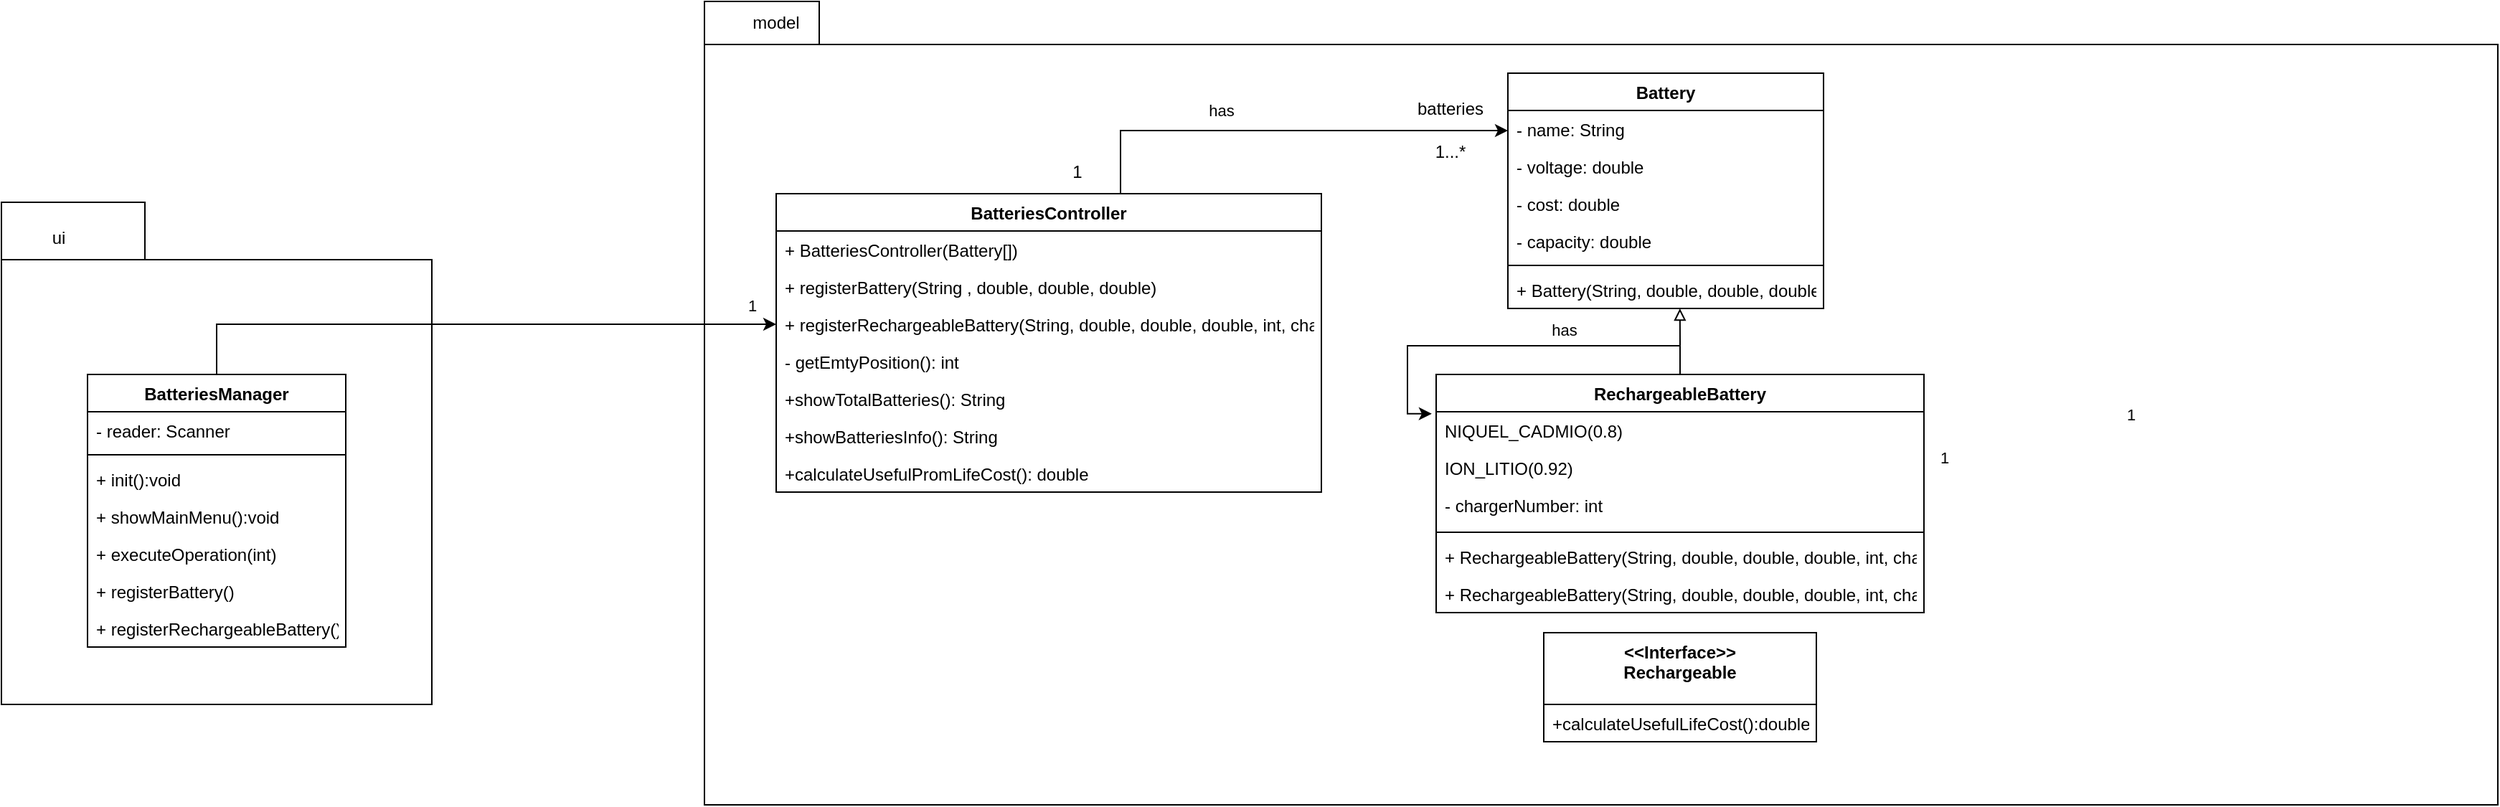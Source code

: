 <mxfile version="17.4.6" type="device"><diagram id="C5RBs43oDa-KdzZeNtuy" name="Page-1"><mxGraphModel dx="1741" dy="474" grid="1" gridSize="10" guides="1" tooltips="1" connect="1" arrows="1" fold="1" page="1" pageScale="1" pageWidth="827" pageHeight="1169" math="0" shadow="0"><root><mxCell id="WIyWlLk6GJQsqaUBKTNV-0"/><mxCell id="WIyWlLk6GJQsqaUBKTNV-1" parent="WIyWlLk6GJQsqaUBKTNV-0"/><mxCell id="KFI_tv-5zw9wPE4CrSgS-22" value="" style="shape=folder;fontStyle=1;spacingTop=10;tabWidth=100;tabHeight=40;tabPosition=left;html=1;" parent="WIyWlLk6GJQsqaUBKTNV-1" vertex="1"><mxGeometry x="-460" y="160" width="300" height="350" as="geometry"/></mxCell><mxCell id="jB546RNpSq8ED-jLLwOU-40" value="" style="shape=folder;fontStyle=1;spacingTop=10;tabWidth=80;tabHeight=30;tabPosition=left;html=1;" parent="WIyWlLk6GJQsqaUBKTNV-1" vertex="1"><mxGeometry x="30" y="20" width="1250" height="560" as="geometry"/></mxCell><mxCell id="jB546RNpSq8ED-jLLwOU-0" value="Battery" style="swimlane;fontStyle=1;align=center;verticalAlign=top;childLayout=stackLayout;horizontal=1;startSize=26;horizontalStack=0;resizeParent=1;resizeParentMax=0;resizeLast=0;collapsible=1;marginBottom=0;" parent="WIyWlLk6GJQsqaUBKTNV-1" vertex="1"><mxGeometry x="590" y="70" width="220" height="164" as="geometry"/></mxCell><mxCell id="FKiozMZ1DX3AK9-L08KK-1" value="- name: String" style="text;strokeColor=none;fillColor=none;align=left;verticalAlign=top;spacingLeft=4;spacingRight=4;overflow=hidden;rotatable=0;points=[[0,0.5],[1,0.5]];portConstraint=eastwest;" parent="jB546RNpSq8ED-jLLwOU-0" vertex="1"><mxGeometry y="26" width="220" height="26" as="geometry"/></mxCell><mxCell id="jB546RNpSq8ED-jLLwOU-31" value="- voltage: double" style="text;strokeColor=none;fillColor=none;align=left;verticalAlign=top;spacingLeft=4;spacingRight=4;overflow=hidden;rotatable=0;points=[[0,0.5],[1,0.5]];portConstraint=eastwest;" parent="jB546RNpSq8ED-jLLwOU-0" vertex="1"><mxGeometry y="52" width="220" height="26" as="geometry"/></mxCell><mxCell id="jB546RNpSq8ED-jLLwOU-33" value="- cost: double" style="text;strokeColor=none;fillColor=none;align=left;verticalAlign=top;spacingLeft=4;spacingRight=4;overflow=hidden;rotatable=0;points=[[0,0.5],[1,0.5]];portConstraint=eastwest;" parent="jB546RNpSq8ED-jLLwOU-0" vertex="1"><mxGeometry y="78" width="220" height="26" as="geometry"/></mxCell><mxCell id="jB546RNpSq8ED-jLLwOU-32" value="- capacity: double" style="text;strokeColor=none;fillColor=none;align=left;verticalAlign=top;spacingLeft=4;spacingRight=4;overflow=hidden;rotatable=0;points=[[0,0.5],[1,0.5]];portConstraint=eastwest;" parent="jB546RNpSq8ED-jLLwOU-0" vertex="1"><mxGeometry y="104" width="220" height="26" as="geometry"/></mxCell><mxCell id="jB546RNpSq8ED-jLLwOU-2" value="" style="line;strokeWidth=1;fillColor=none;align=left;verticalAlign=middle;spacingTop=-1;spacingLeft=3;spacingRight=3;rotatable=0;labelPosition=right;points=[];portConstraint=eastwest;" parent="jB546RNpSq8ED-jLLwOU-0" vertex="1"><mxGeometry y="130" width="220" height="8" as="geometry"/></mxCell><mxCell id="jB546RNpSq8ED-jLLwOU-3" value="+ Battery(String, double, double, double)" style="text;strokeColor=none;fillColor=none;align=left;verticalAlign=top;spacingLeft=4;spacingRight=4;overflow=hidden;rotatable=0;points=[[0,0.5],[1,0.5]];portConstraint=eastwest;" parent="jB546RNpSq8ED-jLLwOU-0" vertex="1"><mxGeometry y="138" width="220" height="26" as="geometry"/></mxCell><mxCell id="jB546RNpSq8ED-jLLwOU-34" style="edgeStyle=orthogonalEdgeStyle;rounded=0;orthogonalLoop=1;jettySize=auto;html=1;entryX=0.545;entryY=1;entryDx=0;entryDy=0;entryPerimeter=0;endArrow=block;endFill=0;" parent="WIyWlLk6GJQsqaUBKTNV-1" source="jB546RNpSq8ED-jLLwOU-4" target="jB546RNpSq8ED-jLLwOU-3" edge="1"><mxGeometry relative="1" as="geometry"/></mxCell><mxCell id="jB546RNpSq8ED-jLLwOU-4" value="RechargeableBattery" style="swimlane;fontStyle=1;align=center;verticalAlign=top;childLayout=stackLayout;horizontal=1;startSize=26;horizontalStack=0;resizeParent=1;resizeParentMax=0;resizeLast=0;collapsible=1;marginBottom=0;" parent="WIyWlLk6GJQsqaUBKTNV-1" vertex="1"><mxGeometry x="540" y="280" width="340" height="166" as="geometry"/></mxCell><mxCell id="0pW0i8vypaOFYtvn54Q8-5" value="NIQUEL_CADMIO(0.8)" style="text;strokeColor=none;fillColor=none;align=left;verticalAlign=top;spacingLeft=4;spacingRight=4;overflow=hidden;rotatable=0;points=[[0,0.5],[1,0.5]];portConstraint=eastwest;" parent="jB546RNpSq8ED-jLLwOU-4" vertex="1"><mxGeometry y="26" width="340" height="26" as="geometry"/></mxCell><mxCell id="0pW0i8vypaOFYtvn54Q8-8" value="ION_LITIO(0.92)" style="text;strokeColor=none;fillColor=none;align=left;verticalAlign=top;spacingLeft=4;spacingRight=4;overflow=hidden;rotatable=0;points=[[0,0.5],[1,0.5]];portConstraint=eastwest;" parent="jB546RNpSq8ED-jLLwOU-4" vertex="1"><mxGeometry y="52" width="340" height="26" as="geometry"/></mxCell><mxCell id="jB546RNpSq8ED-jLLwOU-5" value="- chargerNumber: int " style="text;strokeColor=none;fillColor=none;align=left;verticalAlign=top;spacingLeft=4;spacingRight=4;overflow=hidden;rotatable=0;points=[[0,0.5],[1,0.5]];portConstraint=eastwest;" parent="jB546RNpSq8ED-jLLwOU-4" vertex="1"><mxGeometry y="78" width="340" height="28" as="geometry"/></mxCell><mxCell id="jB546RNpSq8ED-jLLwOU-6" value="" style="line;strokeWidth=1;fillColor=none;align=left;verticalAlign=middle;spacingTop=-1;spacingLeft=3;spacingRight=3;rotatable=0;labelPosition=right;points=[];portConstraint=eastwest;" parent="jB546RNpSq8ED-jLLwOU-4" vertex="1"><mxGeometry y="106" width="340" height="8" as="geometry"/></mxCell><mxCell id="jB546RNpSq8ED-jLLwOU-7" value="+ RechargeableBattery(String, double, double, double, int, char)" style="text;strokeColor=none;fillColor=none;align=left;verticalAlign=top;spacingLeft=4;spacingRight=4;overflow=hidden;rotatable=0;points=[[0,0.5],[1,0.5]];portConstraint=eastwest;" parent="jB546RNpSq8ED-jLLwOU-4" vertex="1"><mxGeometry y="114" width="340" height="26" as="geometry"/></mxCell><mxCell id="cLXHdFCk7IIMuCd31Fu8-0" value="+ RechargeableBattery(String, double, double, double, int, char)" style="text;strokeColor=none;fillColor=none;align=left;verticalAlign=top;spacingLeft=4;spacingRight=4;overflow=hidden;rotatable=0;points=[[0,0.5],[1,0.5]];portConstraint=eastwest;" vertex="1" parent="jB546RNpSq8ED-jLLwOU-4"><mxGeometry y="140" width="340" height="26" as="geometry"/></mxCell><mxCell id="0pW0i8vypaOFYtvn54Q8-9" style="edgeStyle=orthogonalEdgeStyle;rounded=0;orthogonalLoop=1;jettySize=auto;html=1;entryX=-0.009;entryY=0.054;entryDx=0;entryDy=0;entryPerimeter=0;" parent="jB546RNpSq8ED-jLLwOU-4" source="jB546RNpSq8ED-jLLwOU-4" target="0pW0i8vypaOFYtvn54Q8-5" edge="1"><mxGeometry relative="1" as="geometry"/></mxCell><mxCell id="0pW0i8vypaOFYtvn54Q8-10" value="has" style="edgeLabel;html=1;align=center;verticalAlign=middle;resizable=0;points=[];" parent="0pW0i8vypaOFYtvn54Q8-9" connectable="0" vertex="1"><mxGeometry x="-0.205" y="1" relative="1" as="geometry"><mxPoint x="8" y="-12" as="offset"/></mxGeometry></mxCell><mxCell id="jB546RNpSq8ED-jLLwOU-9" value="&lt;&lt;Interface&gt;&gt;&#10;Rechargeable" style="swimlane;fontStyle=1;align=center;verticalAlign=top;childLayout=stackLayout;horizontal=1;startSize=50;horizontalStack=0;resizeParent=1;resizeParentMax=0;resizeLast=0;collapsible=1;marginBottom=0;" parent="WIyWlLk6GJQsqaUBKTNV-1" vertex="1"><mxGeometry x="615" y="460" width="190" height="76" as="geometry"/></mxCell><mxCell id="jB546RNpSq8ED-jLLwOU-12" value="+calculateUsefulLifeCost():double" style="text;strokeColor=none;fillColor=none;align=left;verticalAlign=top;spacingLeft=4;spacingRight=4;overflow=hidden;rotatable=0;points=[[0,0.5],[1,0.5]];portConstraint=eastwest;" parent="jB546RNpSq8ED-jLLwOU-9" vertex="1"><mxGeometry y="50" width="190" height="26" as="geometry"/></mxCell><mxCell id="jB546RNpSq8ED-jLLwOU-22" style="edgeStyle=orthogonalEdgeStyle;rounded=0;orthogonalLoop=1;jettySize=auto;html=1;entryX=0;entryY=0.5;entryDx=0;entryDy=0;" parent="WIyWlLk6GJQsqaUBKTNV-1" source="jB546RNpSq8ED-jLLwOU-13" target="FKiozMZ1DX3AK9-L08KK-1" edge="1"><mxGeometry relative="1" as="geometry"><mxPoint x="520" y="109" as="targetPoint"/><Array as="points"><mxPoint x="320" y="110"/></Array></mxGeometry></mxCell><mxCell id="0pW0i8vypaOFYtvn54Q8-14" value="has" style="edgeLabel;html=1;align=center;verticalAlign=middle;resizable=0;points=[];" parent="jB546RNpSq8ED-jLLwOU-22" connectable="0" vertex="1"><mxGeometry x="-0.277" y="2" relative="1" as="geometry"><mxPoint y="-12" as="offset"/></mxGeometry></mxCell><mxCell id="jB546RNpSq8ED-jLLwOU-13" value="BatteriesController" style="swimlane;fontStyle=1;align=center;verticalAlign=top;childLayout=stackLayout;horizontal=1;startSize=26;horizontalStack=0;resizeParent=1;resizeParentMax=0;resizeLast=0;collapsible=1;marginBottom=0;" parent="WIyWlLk6GJQsqaUBKTNV-1" vertex="1"><mxGeometry x="80" y="154" width="380" height="208" as="geometry"/></mxCell><mxCell id="jB546RNpSq8ED-jLLwOU-16" value="+ BatteriesController(Battery[])" style="text;strokeColor=none;fillColor=none;align=left;verticalAlign=top;spacingLeft=4;spacingRight=4;overflow=hidden;rotatable=0;points=[[0,0.5],[1,0.5]];portConstraint=eastwest;" parent="jB546RNpSq8ED-jLLwOU-13" vertex="1"><mxGeometry y="26" width="380" height="26" as="geometry"/></mxCell><mxCell id="KFI_tv-5zw9wPE4CrSgS-1" value="+ registerBattery(String , double, double, double)" style="text;strokeColor=none;fillColor=none;align=left;verticalAlign=top;spacingLeft=4;spacingRight=4;overflow=hidden;rotatable=0;points=[[0,0.5],[1,0.5]];portConstraint=eastwest;" parent="jB546RNpSq8ED-jLLwOU-13" vertex="1"><mxGeometry y="52" width="380" height="26" as="geometry"/></mxCell><mxCell id="KFI_tv-5zw9wPE4CrSgS-2" value="+ registerRechargeableBattery(String, double, double, double, int, char) " style="text;strokeColor=none;fillColor=none;align=left;verticalAlign=top;spacingLeft=4;spacingRight=4;overflow=hidden;rotatable=0;points=[[0,0.5],[1,0.5]];portConstraint=eastwest;" parent="jB546RNpSq8ED-jLLwOU-13" vertex="1"><mxGeometry y="78" width="380" height="26" as="geometry"/></mxCell><mxCell id="KFI_tv-5zw9wPE4CrSgS-3" value="- getEmtyPosition(): int " style="text;strokeColor=none;fillColor=none;align=left;verticalAlign=top;spacingLeft=4;spacingRight=4;overflow=hidden;rotatable=0;points=[[0,0.5],[1,0.5]];portConstraint=eastwest;" parent="jB546RNpSq8ED-jLLwOU-13" vertex="1"><mxGeometry y="104" width="380" height="26" as="geometry"/></mxCell><mxCell id="KFI_tv-5zw9wPE4CrSgS-4" value="+showTotalBatteries(): String" style="text;strokeColor=none;fillColor=none;align=left;verticalAlign=top;spacingLeft=4;spacingRight=4;overflow=hidden;rotatable=0;points=[[0,0.5],[1,0.5]];portConstraint=eastwest;" parent="jB546RNpSq8ED-jLLwOU-13" vertex="1"><mxGeometry y="130" width="380" height="26" as="geometry"/></mxCell><mxCell id="KFI_tv-5zw9wPE4CrSgS-5" value="+showBatteriesInfo(): String" style="text;strokeColor=none;fillColor=none;align=left;verticalAlign=top;spacingLeft=4;spacingRight=4;overflow=hidden;rotatable=0;points=[[0,0.5],[1,0.5]];portConstraint=eastwest;" parent="jB546RNpSq8ED-jLLwOU-13" vertex="1"><mxGeometry y="156" width="380" height="26" as="geometry"/></mxCell><mxCell id="KFI_tv-5zw9wPE4CrSgS-6" value="+calculateUsefulPromLifeCost(): double" style="text;strokeColor=none;fillColor=none;align=left;verticalAlign=top;spacingLeft=4;spacingRight=4;overflow=hidden;rotatable=0;points=[[0,0.5],[1,0.5]];portConstraint=eastwest;" parent="jB546RNpSq8ED-jLLwOU-13" vertex="1"><mxGeometry y="182" width="380" height="26" as="geometry"/></mxCell><mxCell id="0pW0i8vypaOFYtvn54Q8-15" style="edgeStyle=orthogonalEdgeStyle;rounded=0;orthogonalLoop=1;jettySize=auto;html=1;entryX=0;entryY=0.5;entryDx=0;entryDy=0;" parent="WIyWlLk6GJQsqaUBKTNV-1" source="jB546RNpSq8ED-jLLwOU-17" target="KFI_tv-5zw9wPE4CrSgS-2" edge="1"><mxGeometry relative="1" as="geometry"/></mxCell><mxCell id="0pW0i8vypaOFYtvn54Q8-16" value="1" style="edgeLabel;html=1;align=center;verticalAlign=middle;resizable=0;points=[];" parent="0pW0i8vypaOFYtvn54Q8-15" connectable="0" vertex="1"><mxGeometry x="0.921" y="-1" relative="1" as="geometry"><mxPoint y="-14" as="offset"/></mxGeometry></mxCell><mxCell id="jB546RNpSq8ED-jLLwOU-17" value="BatteriesManager" style="swimlane;fontStyle=1;align=center;verticalAlign=top;childLayout=stackLayout;horizontal=1;startSize=26;horizontalStack=0;resizeParent=1;resizeParentMax=0;resizeLast=0;collapsible=1;marginBottom=0;" parent="WIyWlLk6GJQsqaUBKTNV-1" vertex="1"><mxGeometry x="-400" y="280" width="180" height="190" as="geometry"/></mxCell><mxCell id="jB546RNpSq8ED-jLLwOU-18" value="- reader: Scanner" style="text;strokeColor=none;fillColor=none;align=left;verticalAlign=top;spacingLeft=4;spacingRight=4;overflow=hidden;rotatable=0;points=[[0,0.5],[1,0.5]];portConstraint=eastwest;" parent="jB546RNpSq8ED-jLLwOU-17" vertex="1"><mxGeometry y="26" width="180" height="26" as="geometry"/></mxCell><mxCell id="jB546RNpSq8ED-jLLwOU-19" value="" style="line;strokeWidth=1;fillColor=none;align=left;verticalAlign=middle;spacingTop=-1;spacingLeft=3;spacingRight=3;rotatable=0;labelPosition=right;points=[];portConstraint=eastwest;" parent="jB546RNpSq8ED-jLLwOU-17" vertex="1"><mxGeometry y="52" width="180" height="8" as="geometry"/></mxCell><mxCell id="jB546RNpSq8ED-jLLwOU-20" value="+ init():void" style="text;strokeColor=none;fillColor=none;align=left;verticalAlign=top;spacingLeft=4;spacingRight=4;overflow=hidden;rotatable=0;points=[[0,0.5],[1,0.5]];portConstraint=eastwest;" parent="jB546RNpSq8ED-jLLwOU-17" vertex="1"><mxGeometry y="60" width="180" height="26" as="geometry"/></mxCell><mxCell id="KFI_tv-5zw9wPE4CrSgS-8" value="+ showMainMenu():void" style="text;strokeColor=none;fillColor=none;align=left;verticalAlign=top;spacingLeft=4;spacingRight=4;overflow=hidden;rotatable=0;points=[[0,0.5],[1,0.5]];portConstraint=eastwest;" parent="jB546RNpSq8ED-jLLwOU-17" vertex="1"><mxGeometry y="86" width="180" height="26" as="geometry"/></mxCell><mxCell id="KFI_tv-5zw9wPE4CrSgS-9" value="+ executeOperation(int)" style="text;strokeColor=none;fillColor=none;align=left;verticalAlign=top;spacingLeft=4;spacingRight=4;overflow=hidden;rotatable=0;points=[[0,0.5],[1,0.5]];portConstraint=eastwest;" parent="jB546RNpSq8ED-jLLwOU-17" vertex="1"><mxGeometry y="112" width="180" height="26" as="geometry"/></mxCell><mxCell id="KFI_tv-5zw9wPE4CrSgS-10" value="+ registerBattery()" style="text;strokeColor=none;fillColor=none;align=left;verticalAlign=top;spacingLeft=4;spacingRight=4;overflow=hidden;rotatable=0;points=[[0,0.5],[1,0.5]];portConstraint=eastwest;" parent="jB546RNpSq8ED-jLLwOU-17" vertex="1"><mxGeometry y="138" width="180" height="26" as="geometry"/></mxCell><mxCell id="KFI_tv-5zw9wPE4CrSgS-11" value="+ registerRechargeableBattery()" style="text;strokeColor=none;fillColor=none;align=left;verticalAlign=top;spacingLeft=4;spacingRight=4;overflow=hidden;rotatable=0;points=[[0,0.5],[1,0.5]];portConstraint=eastwest;" parent="jB546RNpSq8ED-jLLwOU-17" vertex="1"><mxGeometry y="164" width="180" height="26" as="geometry"/></mxCell><mxCell id="jB546RNpSq8ED-jLLwOU-27" value="batteries" style="text;html=1;strokeColor=none;fillColor=none;align=center;verticalAlign=middle;whiteSpace=wrap;rounded=0;" parent="WIyWlLk6GJQsqaUBKTNV-1" vertex="1"><mxGeometry x="520" y="80" width="60" height="30" as="geometry"/></mxCell><mxCell id="jB546RNpSq8ED-jLLwOU-41" value="model" style="text;html=1;strokeColor=none;fillColor=none;align=center;verticalAlign=middle;whiteSpace=wrap;rounded=0;" parent="WIyWlLk6GJQsqaUBKTNV-1" vertex="1"><mxGeometry x="50" y="20" width="60" height="30" as="geometry"/></mxCell><mxCell id="KFI_tv-5zw9wPE4CrSgS-23" value="ui" style="text;html=1;strokeColor=none;fillColor=none;align=center;verticalAlign=middle;whiteSpace=wrap;rounded=0;" parent="WIyWlLk6GJQsqaUBKTNV-1" vertex="1"><mxGeometry x="-450" y="170" width="60" height="30" as="geometry"/></mxCell><mxCell id="0pW0i8vypaOFYtvn54Q8-1" value="1" style="text;html=1;strokeColor=none;fillColor=none;align=center;verticalAlign=middle;whiteSpace=wrap;rounded=0;" parent="WIyWlLk6GJQsqaUBKTNV-1" vertex="1"><mxGeometry x="260" y="124" width="60" height="30" as="geometry"/></mxCell><mxCell id="0pW0i8vypaOFYtvn54Q8-2" value="1...*" style="text;html=1;strokeColor=none;fillColor=none;align=center;verticalAlign=middle;whiteSpace=wrap;rounded=0;" parent="WIyWlLk6GJQsqaUBKTNV-1" vertex="1"><mxGeometry x="520" y="110" width="60" height="30" as="geometry"/></mxCell><mxCell id="0pW0i8vypaOFYtvn54Q8-11" value="1" style="edgeLabel;html=1;align=center;verticalAlign=middle;resizable=0;points=[];" parent="WIyWlLk6GJQsqaUBKTNV-1" connectable="0" vertex="1"><mxGeometry x="1020.002" y="289.996" as="geometry"><mxPoint x="4" y="18" as="offset"/></mxGeometry></mxCell><mxCell id="0pW0i8vypaOFYtvn54Q8-13" value="1" style="edgeLabel;html=1;align=center;verticalAlign=middle;resizable=0;points=[];" parent="WIyWlLk6GJQsqaUBKTNV-1" connectable="0" vertex="1"><mxGeometry x="890.002" y="319.996" as="geometry"><mxPoint x="4" y="18" as="offset"/></mxGeometry></mxCell></root></mxGraphModel></diagram></mxfile>